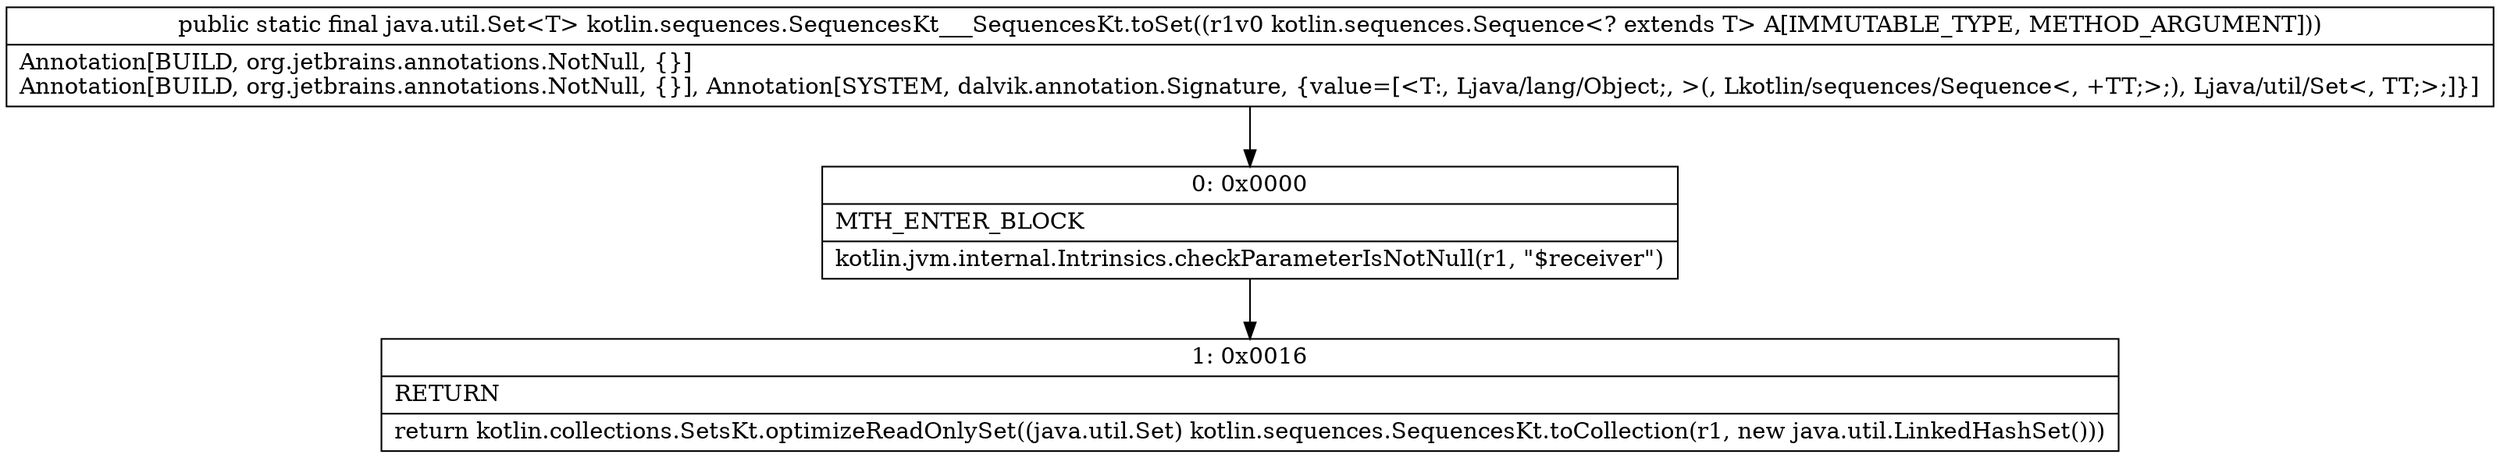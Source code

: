 digraph "CFG forkotlin.sequences.SequencesKt___SequencesKt.toSet(Lkotlin\/sequences\/Sequence;)Ljava\/util\/Set;" {
Node_0 [shape=record,label="{0\:\ 0x0000|MTH_ENTER_BLOCK\l|kotlin.jvm.internal.Intrinsics.checkParameterIsNotNull(r1, \"$receiver\")\l}"];
Node_1 [shape=record,label="{1\:\ 0x0016|RETURN\l|return kotlin.collections.SetsKt.optimizeReadOnlySet((java.util.Set) kotlin.sequences.SequencesKt.toCollection(r1, new java.util.LinkedHashSet()))\l}"];
MethodNode[shape=record,label="{public static final java.util.Set\<T\> kotlin.sequences.SequencesKt___SequencesKt.toSet((r1v0 kotlin.sequences.Sequence\<? extends T\> A[IMMUTABLE_TYPE, METHOD_ARGUMENT]))  | Annotation[BUILD, org.jetbrains.annotations.NotNull, \{\}]\lAnnotation[BUILD, org.jetbrains.annotations.NotNull, \{\}], Annotation[SYSTEM, dalvik.annotation.Signature, \{value=[\<T:, Ljava\/lang\/Object;, \>(, Lkotlin\/sequences\/Sequence\<, +TT;\>;), Ljava\/util\/Set\<, TT;\>;]\}]\l}"];
MethodNode -> Node_0;
Node_0 -> Node_1;
}


